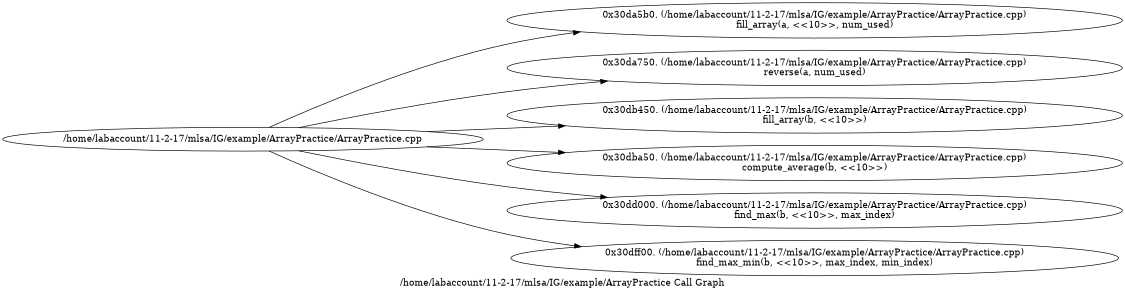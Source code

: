 digraph "/home/labaccount/11-2-17/mlsa/IG/example/ArrayPractice Call Graph" {
	graph [dpi=300
		rankdir=LR
		size="7.5, 10"
		label="/home/labaccount/11-2-17/mlsa/IG/example/ArrayPractice Call Graph"
	];

	Node0x610976110 [shape=oval, label="/home/labaccount/11-2-17/mlsa/IG/example/ArrayPractice/ArrayPractice.cpp"];
	Node0x326918228 [shape=oval, label="0x30da5b0. (/home/labaccount/11-2-17/mlsa/IG/example/ArrayPractice/ArrayPractice.cpp)\nfill_array(a, <<10>>, num_used)"];
	Node0x610976110 -> Node0x326918228;
	Node0x730899991 [shape=oval, label="0x30da750. (/home/labaccount/11-2-17/mlsa/IG/example/ArrayPractice/ArrayPractice.cpp)\nreverse(a, num_used)"];
	Node0x610976110 -> Node0x730899991;
	Node0x402527715 [shape=oval, label="0x30db450. (/home/labaccount/11-2-17/mlsa/IG/example/ArrayPractice/ArrayPractice.cpp)\nfill_array(b, <<10>>)"];
	Node0x610976110 -> Node0x402527715;
	Node0x227816727 [shape=oval, label="0x30dba50. (/home/labaccount/11-2-17/mlsa/IG/example/ArrayPractice/ArrayPractice.cpp)\ncompute_average(b, <<10>>)"];
	Node0x610976110 -> Node0x227816727;
	Node0x341580891 [shape=oval, label="0x30dd000. (/home/labaccount/11-2-17/mlsa/IG/example/ArrayPractice/ArrayPractice.cpp)\nfind_max(b, <<10>>, max_index)"];
	Node0x610976110 -> Node0x341580891;
	Node0x847539798 [shape=oval, label="0x30dff00. (/home/labaccount/11-2-17/mlsa/IG/example/ArrayPractice/ArrayPractice.cpp)\nfind_max_min(b, <<10>>, max_index, min_index)"];
	Node0x610976110 -> Node0x847539798;
}